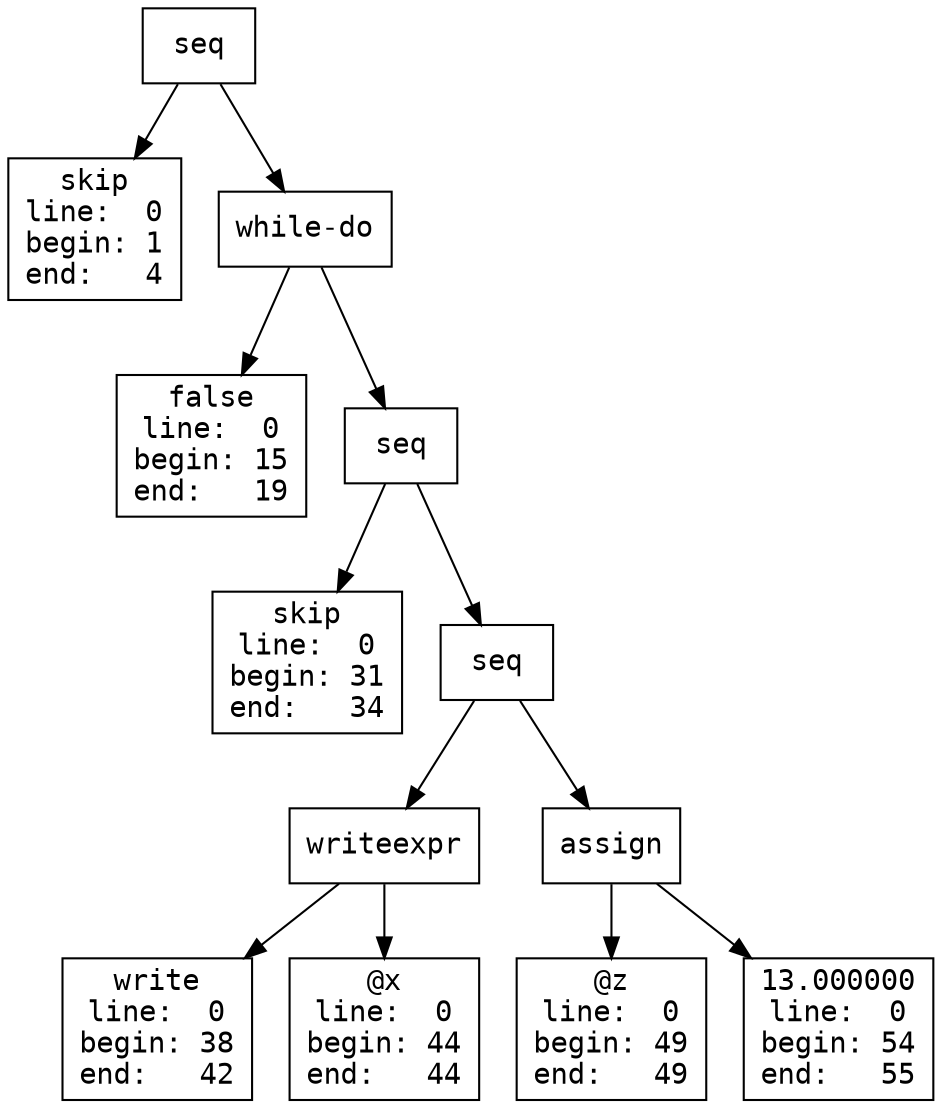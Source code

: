 digraph "parser"
{                                                              
  node [fontname = courier, shape = box, colorscheme = paired6]
  edge [fontname = courier]                                    
 12 [label="seq" ]
 12 -> 0
 0 [label="skip\nline:  0\nbegin: 1\nend:   4" ]
 12 -> 11
 11 [label="while-do" ]
 11 -> 1
 1 [label="false\nline:  0\nbegin: 15\nend:   19" ]
 11 -> 10
 10 [label="seq" ]
 10 -> 2
 2 [label="skip\nline:  0\nbegin: 31\nend:   34" ]
 10 -> 9
 9 [label="seq" ]
 9 -> 5
 5 [label="writeexpr" ]
 5 -> 4
 4 [label="write\nline:  0\nbegin: 38\nend:   42" ]
 5 -> 3
 3 [label="@x\nline:  0\nbegin: 44\nend:   44" ]
 9 -> 8
 8 [label="assign" ]
 8 -> 7
 7 [label="@z\nline:  0\nbegin: 49\nend:   49" ]
 8 -> 6
 6 [label="13.000000\nline:  0\nbegin: 54\nend:   55" ]
}
